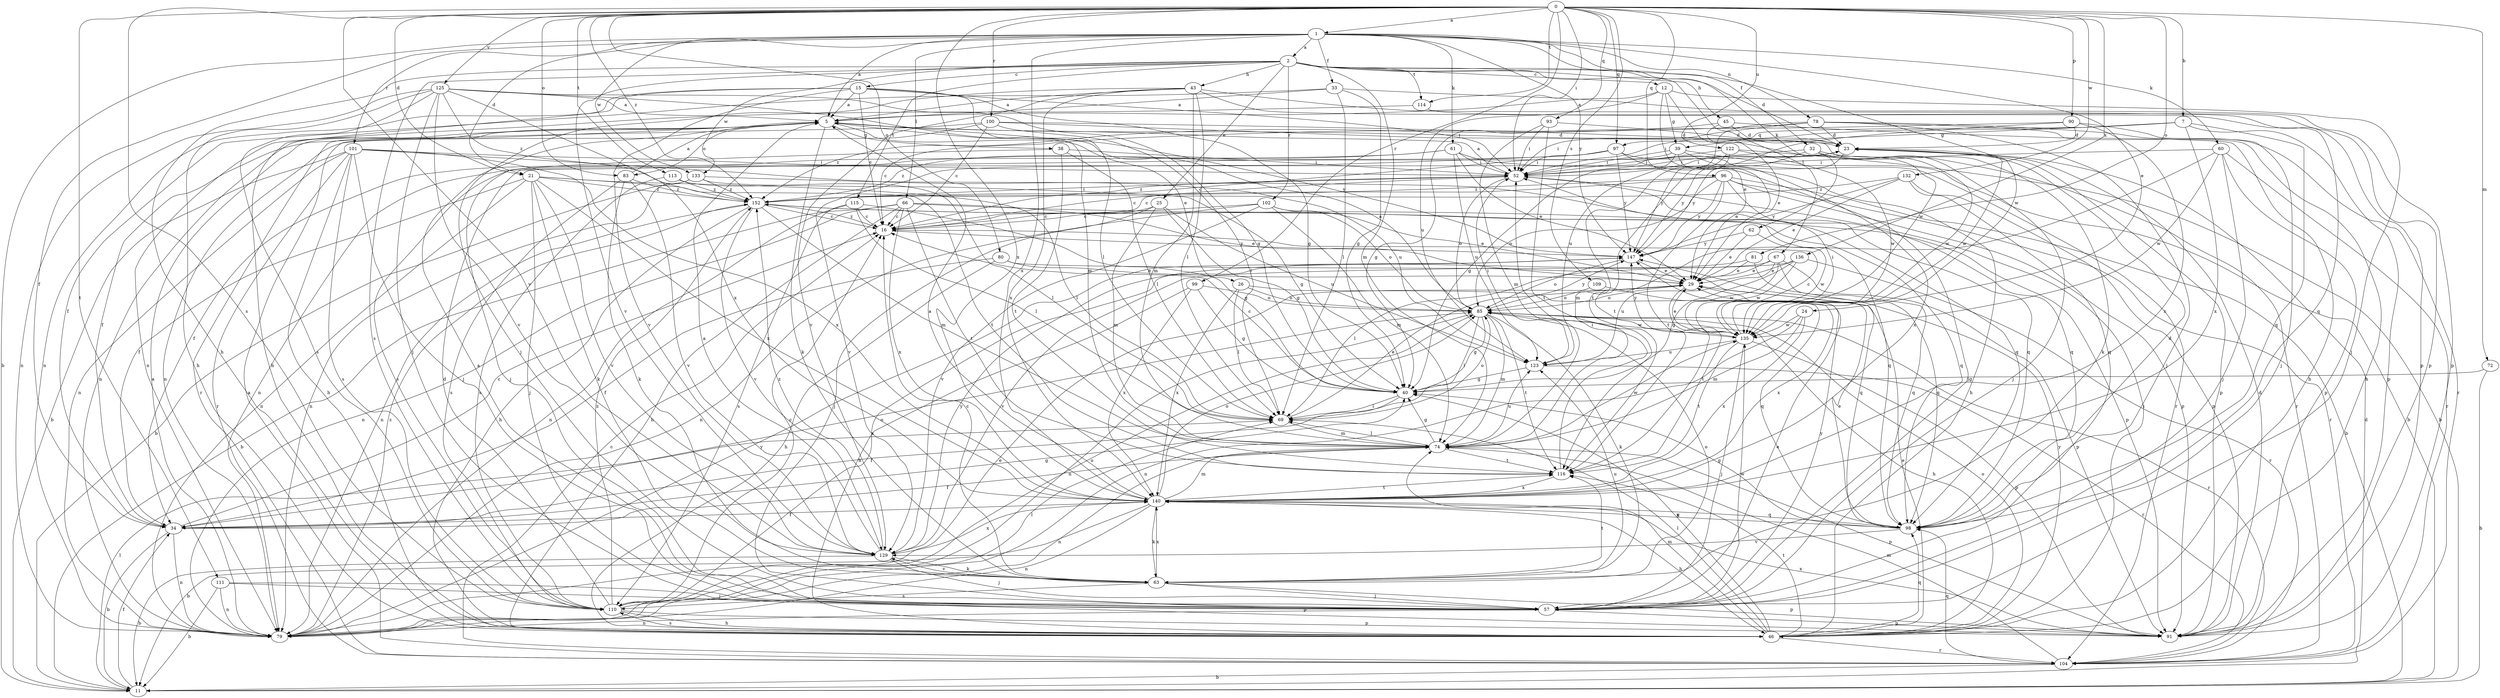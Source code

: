 strict digraph  {
0;
1;
2;
5;
7;
11;
12;
15;
16;
21;
23;
24;
25;
26;
29;
32;
33;
34;
38;
39;
40;
43;
45;
46;
52;
57;
60;
61;
62;
63;
66;
67;
69;
72;
74;
78;
79;
80;
81;
83;
85;
90;
91;
93;
96;
97;
98;
99;
100;
101;
102;
104;
109;
110;
111;
113;
114;
115;
116;
122;
123;
125;
129;
132;
133;
135;
136;
140;
147;
152;
0 -> 1  [label=a];
0 -> 7  [label=b];
0 -> 21  [label=d];
0 -> 52  [label=i];
0 -> 72  [label=m];
0 -> 80  [label=o];
0 -> 81  [label=o];
0 -> 83  [label=o];
0 -> 90  [label=p];
0 -> 93  [label=q];
0 -> 96  [label=q];
0 -> 97  [label=q];
0 -> 99  [label=r];
0 -> 100  [label=r];
0 -> 109  [label=s];
0 -> 110  [label=s];
0 -> 111  [label=t];
0 -> 113  [label=t];
0 -> 114  [label=t];
0 -> 122  [label=u];
0 -> 125  [label=v];
0 -> 129  [label=v];
0 -> 132  [label=w];
0 -> 136  [label=x];
0 -> 140  [label=x];
0 -> 152  [label=z];
1 -> 2  [label=a];
1 -> 5  [label=a];
1 -> 11  [label=b];
1 -> 21  [label=d];
1 -> 24  [label=e];
1 -> 32  [label=f];
1 -> 33  [label=f];
1 -> 34  [label=f];
1 -> 60  [label=k];
1 -> 61  [label=k];
1 -> 62  [label=k];
1 -> 66  [label=l];
1 -> 78  [label=n];
1 -> 101  [label=r];
1 -> 133  [label=w];
1 -> 140  [label=x];
1 -> 147  [label=y];
2 -> 12  [label=c];
2 -> 15  [label=c];
2 -> 23  [label=d];
2 -> 25  [label=e];
2 -> 43  [label=h];
2 -> 45  [label=h];
2 -> 46  [label=h];
2 -> 67  [label=l];
2 -> 74  [label=m];
2 -> 102  [label=r];
2 -> 110  [label=s];
2 -> 114  [label=t];
2 -> 115  [label=t];
2 -> 129  [label=v];
2 -> 133  [label=w];
2 -> 135  [label=w];
5 -> 23  [label=d];
5 -> 26  [label=e];
5 -> 38  [label=g];
5 -> 63  [label=k];
5 -> 79  [label=n];
5 -> 83  [label=o];
5 -> 104  [label=r];
5 -> 147  [label=y];
7 -> 39  [label=g];
7 -> 52  [label=i];
7 -> 91  [label=p];
7 -> 97  [label=q];
7 -> 98  [label=q];
7 -> 140  [label=x];
11 -> 23  [label=d];
11 -> 34  [label=f];
11 -> 69  [label=l];
12 -> 5  [label=a];
12 -> 29  [label=e];
12 -> 39  [label=g];
12 -> 57  [label=j];
12 -> 123  [label=u];
12 -> 135  [label=w];
15 -> 5  [label=a];
15 -> 16  [label=c];
15 -> 40  [label=g];
15 -> 46  [label=h];
15 -> 52  [label=i];
15 -> 69  [label=l];
15 -> 79  [label=n];
15 -> 129  [label=v];
16 -> 147  [label=y];
16 -> 152  [label=z];
21 -> 34  [label=f];
21 -> 57  [label=j];
21 -> 63  [label=k];
21 -> 69  [label=l];
21 -> 79  [label=n];
21 -> 116  [label=t];
21 -> 129  [label=v];
21 -> 140  [label=x];
21 -> 152  [label=z];
23 -> 52  [label=i];
23 -> 79  [label=n];
23 -> 91  [label=p];
23 -> 135  [label=w];
23 -> 147  [label=y];
24 -> 74  [label=m];
24 -> 79  [label=n];
24 -> 135  [label=w];
24 -> 140  [label=x];
25 -> 16  [label=c];
25 -> 40  [label=g];
25 -> 57  [label=j];
25 -> 74  [label=m];
25 -> 123  [label=u];
26 -> 69  [label=l];
26 -> 85  [label=o];
26 -> 98  [label=q];
26 -> 140  [label=x];
29 -> 85  [label=o];
29 -> 116  [label=t];
32 -> 52  [label=i];
32 -> 57  [label=j];
32 -> 104  [label=r];
32 -> 135  [label=w];
32 -> 147  [label=y];
33 -> 5  [label=a];
33 -> 34  [label=f];
33 -> 40  [label=g];
33 -> 69  [label=l];
33 -> 91  [label=p];
34 -> 11  [label=b];
34 -> 16  [label=c];
34 -> 40  [label=g];
34 -> 79  [label=n];
34 -> 85  [label=o];
38 -> 52  [label=i];
38 -> 57  [label=j];
38 -> 69  [label=l];
38 -> 116  [label=t];
39 -> 11  [label=b];
39 -> 16  [label=c];
39 -> 29  [label=e];
39 -> 40  [label=g];
39 -> 52  [label=i];
39 -> 140  [label=x];
40 -> 16  [label=c];
40 -> 34  [label=f];
40 -> 69  [label=l];
43 -> 5  [label=a];
43 -> 57  [label=j];
43 -> 69  [label=l];
43 -> 74  [label=m];
43 -> 91  [label=p];
43 -> 98  [label=q];
43 -> 129  [label=v];
43 -> 140  [label=x];
45 -> 23  [label=d];
45 -> 29  [label=e];
45 -> 46  [label=h];
45 -> 152  [label=z];
46 -> 29  [label=e];
46 -> 40  [label=g];
46 -> 52  [label=i];
46 -> 69  [label=l];
46 -> 74  [label=m];
46 -> 85  [label=o];
46 -> 98  [label=q];
46 -> 104  [label=r];
46 -> 110  [label=s];
46 -> 116  [label=t];
46 -> 147  [label=y];
52 -> 5  [label=a];
52 -> 16  [label=c];
52 -> 85  [label=o];
52 -> 98  [label=q];
52 -> 152  [label=z];
57 -> 5  [label=a];
57 -> 29  [label=e];
57 -> 79  [label=n];
57 -> 91  [label=p];
57 -> 135  [label=w];
57 -> 147  [label=y];
60 -> 52  [label=i];
60 -> 57  [label=j];
60 -> 91  [label=p];
60 -> 104  [label=r];
60 -> 116  [label=t];
60 -> 135  [label=w];
61 -> 29  [label=e];
61 -> 34  [label=f];
61 -> 52  [label=i];
61 -> 57  [label=j];
61 -> 110  [label=s];
61 -> 123  [label=u];
62 -> 29  [label=e];
62 -> 135  [label=w];
62 -> 147  [label=y];
63 -> 16  [label=c];
63 -> 57  [label=j];
63 -> 85  [label=o];
63 -> 91  [label=p];
63 -> 110  [label=s];
63 -> 116  [label=t];
63 -> 123  [label=u];
63 -> 129  [label=v];
63 -> 140  [label=x];
66 -> 11  [label=b];
66 -> 16  [label=c];
66 -> 29  [label=e];
66 -> 46  [label=h];
66 -> 79  [label=n];
66 -> 98  [label=q];
66 -> 116  [label=t];
66 -> 140  [label=x];
67 -> 29  [label=e];
67 -> 69  [label=l];
67 -> 91  [label=p];
67 -> 98  [label=q];
67 -> 123  [label=u];
67 -> 135  [label=w];
69 -> 29  [label=e];
69 -> 74  [label=m];
69 -> 85  [label=o];
72 -> 11  [label=b];
72 -> 40  [label=g];
74 -> 34  [label=f];
74 -> 40  [label=g];
74 -> 69  [label=l];
74 -> 79  [label=n];
74 -> 91  [label=p];
74 -> 116  [label=t];
74 -> 123  [label=u];
74 -> 135  [label=w];
78 -> 16  [label=c];
78 -> 23  [label=d];
78 -> 46  [label=h];
78 -> 52  [label=i];
78 -> 57  [label=j];
78 -> 104  [label=r];
78 -> 123  [label=u];
79 -> 5  [label=a];
79 -> 29  [label=e];
79 -> 147  [label=y];
79 -> 152  [label=z];
80 -> 29  [label=e];
80 -> 34  [label=f];
80 -> 46  [label=h];
80 -> 98  [label=q];
81 -> 29  [label=e];
81 -> 98  [label=q];
81 -> 110  [label=s];
83 -> 5  [label=a];
83 -> 63  [label=k];
83 -> 110  [label=s];
83 -> 129  [label=v];
83 -> 152  [label=z];
85 -> 5  [label=a];
85 -> 40  [label=g];
85 -> 46  [label=h];
85 -> 63  [label=k];
85 -> 69  [label=l];
85 -> 74  [label=m];
85 -> 79  [label=n];
85 -> 104  [label=r];
85 -> 116  [label=t];
85 -> 135  [label=w];
85 -> 147  [label=y];
90 -> 23  [label=d];
90 -> 40  [label=g];
90 -> 57  [label=j];
90 -> 116  [label=t];
90 -> 140  [label=x];
91 -> 23  [label=d];
91 -> 140  [label=x];
93 -> 23  [label=d];
93 -> 52  [label=i];
93 -> 74  [label=m];
93 -> 116  [label=t];
96 -> 11  [label=b];
96 -> 16  [label=c];
96 -> 85  [label=o];
96 -> 91  [label=p];
96 -> 98  [label=q];
96 -> 104  [label=r];
96 -> 116  [label=t];
96 -> 147  [label=y];
96 -> 152  [label=z];
97 -> 46  [label=h];
97 -> 52  [label=i];
97 -> 104  [label=r];
97 -> 129  [label=v];
97 -> 147  [label=y];
97 -> 152  [label=z];
98 -> 23  [label=d];
98 -> 29  [label=e];
98 -> 40  [label=g];
98 -> 129  [label=v];
98 -> 140  [label=x];
99 -> 40  [label=g];
99 -> 46  [label=h];
99 -> 85  [label=o];
99 -> 140  [label=x];
100 -> 16  [label=c];
100 -> 23  [label=d];
100 -> 34  [label=f];
100 -> 63  [label=k];
100 -> 69  [label=l];
100 -> 79  [label=n];
101 -> 11  [label=b];
101 -> 46  [label=h];
101 -> 52  [label=i];
101 -> 57  [label=j];
101 -> 79  [label=n];
101 -> 104  [label=r];
101 -> 110  [label=s];
101 -> 123  [label=u];
101 -> 140  [label=x];
102 -> 16  [label=c];
102 -> 29  [label=e];
102 -> 74  [label=m];
102 -> 79  [label=n];
102 -> 85  [label=o];
102 -> 129  [label=v];
104 -> 5  [label=a];
104 -> 11  [label=b];
104 -> 16  [label=c];
104 -> 74  [label=m];
104 -> 98  [label=q];
109 -> 85  [label=o];
109 -> 140  [label=x];
110 -> 16  [label=c];
110 -> 23  [label=d];
110 -> 46  [label=h];
110 -> 69  [label=l];
110 -> 85  [label=o];
110 -> 91  [label=p];
110 -> 152  [label=z];
111 -> 11  [label=b];
111 -> 57  [label=j];
111 -> 79  [label=n];
111 -> 91  [label=p];
113 -> 69  [label=l];
113 -> 110  [label=s];
113 -> 152  [label=z];
114 -> 79  [label=n];
114 -> 91  [label=p];
115 -> 16  [label=c];
115 -> 40  [label=g];
115 -> 69  [label=l];
115 -> 79  [label=n];
115 -> 110  [label=s];
116 -> 52  [label=i];
116 -> 140  [label=x];
122 -> 11  [label=b];
122 -> 52  [label=i];
122 -> 74  [label=m];
122 -> 135  [label=w];
122 -> 147  [label=y];
123 -> 40  [label=g];
123 -> 52  [label=i];
123 -> 104  [label=r];
125 -> 5  [label=a];
125 -> 40  [label=g];
125 -> 46  [label=h];
125 -> 57  [label=j];
125 -> 74  [label=m];
125 -> 79  [label=n];
125 -> 110  [label=s];
125 -> 129  [label=v];
125 -> 140  [label=x];
125 -> 152  [label=z];
129 -> 5  [label=a];
129 -> 11  [label=b];
129 -> 57  [label=j];
129 -> 63  [label=k];
129 -> 140  [label=x];
129 -> 147  [label=y];
129 -> 152  [label=z];
132 -> 29  [label=e];
132 -> 91  [label=p];
132 -> 98  [label=q];
132 -> 147  [label=y];
132 -> 152  [label=z];
133 -> 11  [label=b];
133 -> 40  [label=g];
133 -> 79  [label=n];
133 -> 98  [label=q];
133 -> 152  [label=z];
135 -> 16  [label=c];
135 -> 29  [label=e];
135 -> 52  [label=i];
135 -> 57  [label=j];
135 -> 91  [label=p];
135 -> 116  [label=t];
135 -> 123  [label=u];
135 -> 147  [label=y];
136 -> 29  [label=e];
136 -> 40  [label=g];
136 -> 104  [label=r];
136 -> 129  [label=v];
136 -> 135  [label=w];
140 -> 5  [label=a];
140 -> 11  [label=b];
140 -> 34  [label=f];
140 -> 46  [label=h];
140 -> 63  [label=k];
140 -> 74  [label=m];
140 -> 79  [label=n];
140 -> 85  [label=o];
140 -> 98  [label=q];
140 -> 116  [label=t];
147 -> 29  [label=e];
147 -> 85  [label=o];
152 -> 16  [label=c];
152 -> 46  [label=h];
152 -> 52  [label=i];
152 -> 74  [label=m];
152 -> 79  [label=n];
152 -> 91  [label=p];
152 -> 98  [label=q];
152 -> 129  [label=v];
}
